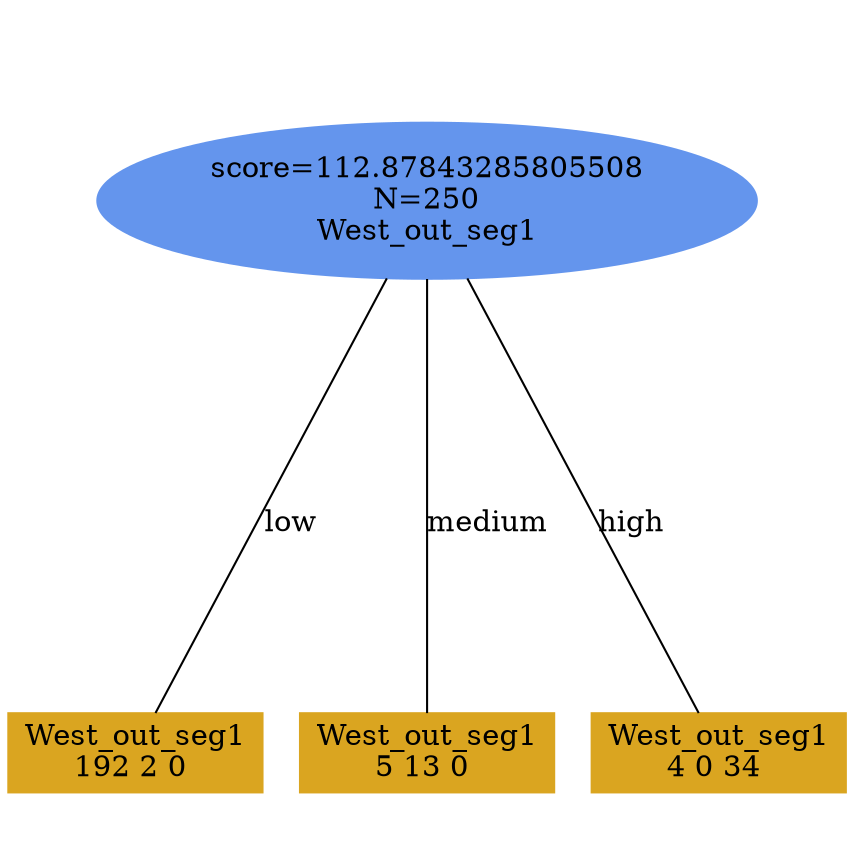 digraph "DD" {
size = "7.5,10"
ratio=1.0;
center = true;
edge [dir = none];
{ rank = same; node [shape=ellipse, style=filled, color=cornflowerblue];"1034" [label="score=112.87843285805508\nN=250\nWest_out_seg1"];}
{ rank = same; node [shape=box, style=filled, color=goldenrod];"1035" [label="West_out_seg1\n192 2 0 "];}
{ rank = same; node [shape=box, style=filled, color=goldenrod];"1036" [label="West_out_seg1\n5 13 0 "];}
{ rank = same; node [shape=box, style=filled, color=goldenrod];"1037" [label="West_out_seg1\n4 0 34 "];}
"1034" -> "1035" [label = "low"];
"1034" -> "1036" [label = "medium"];
"1034" -> "1037" [label = "high"];

}